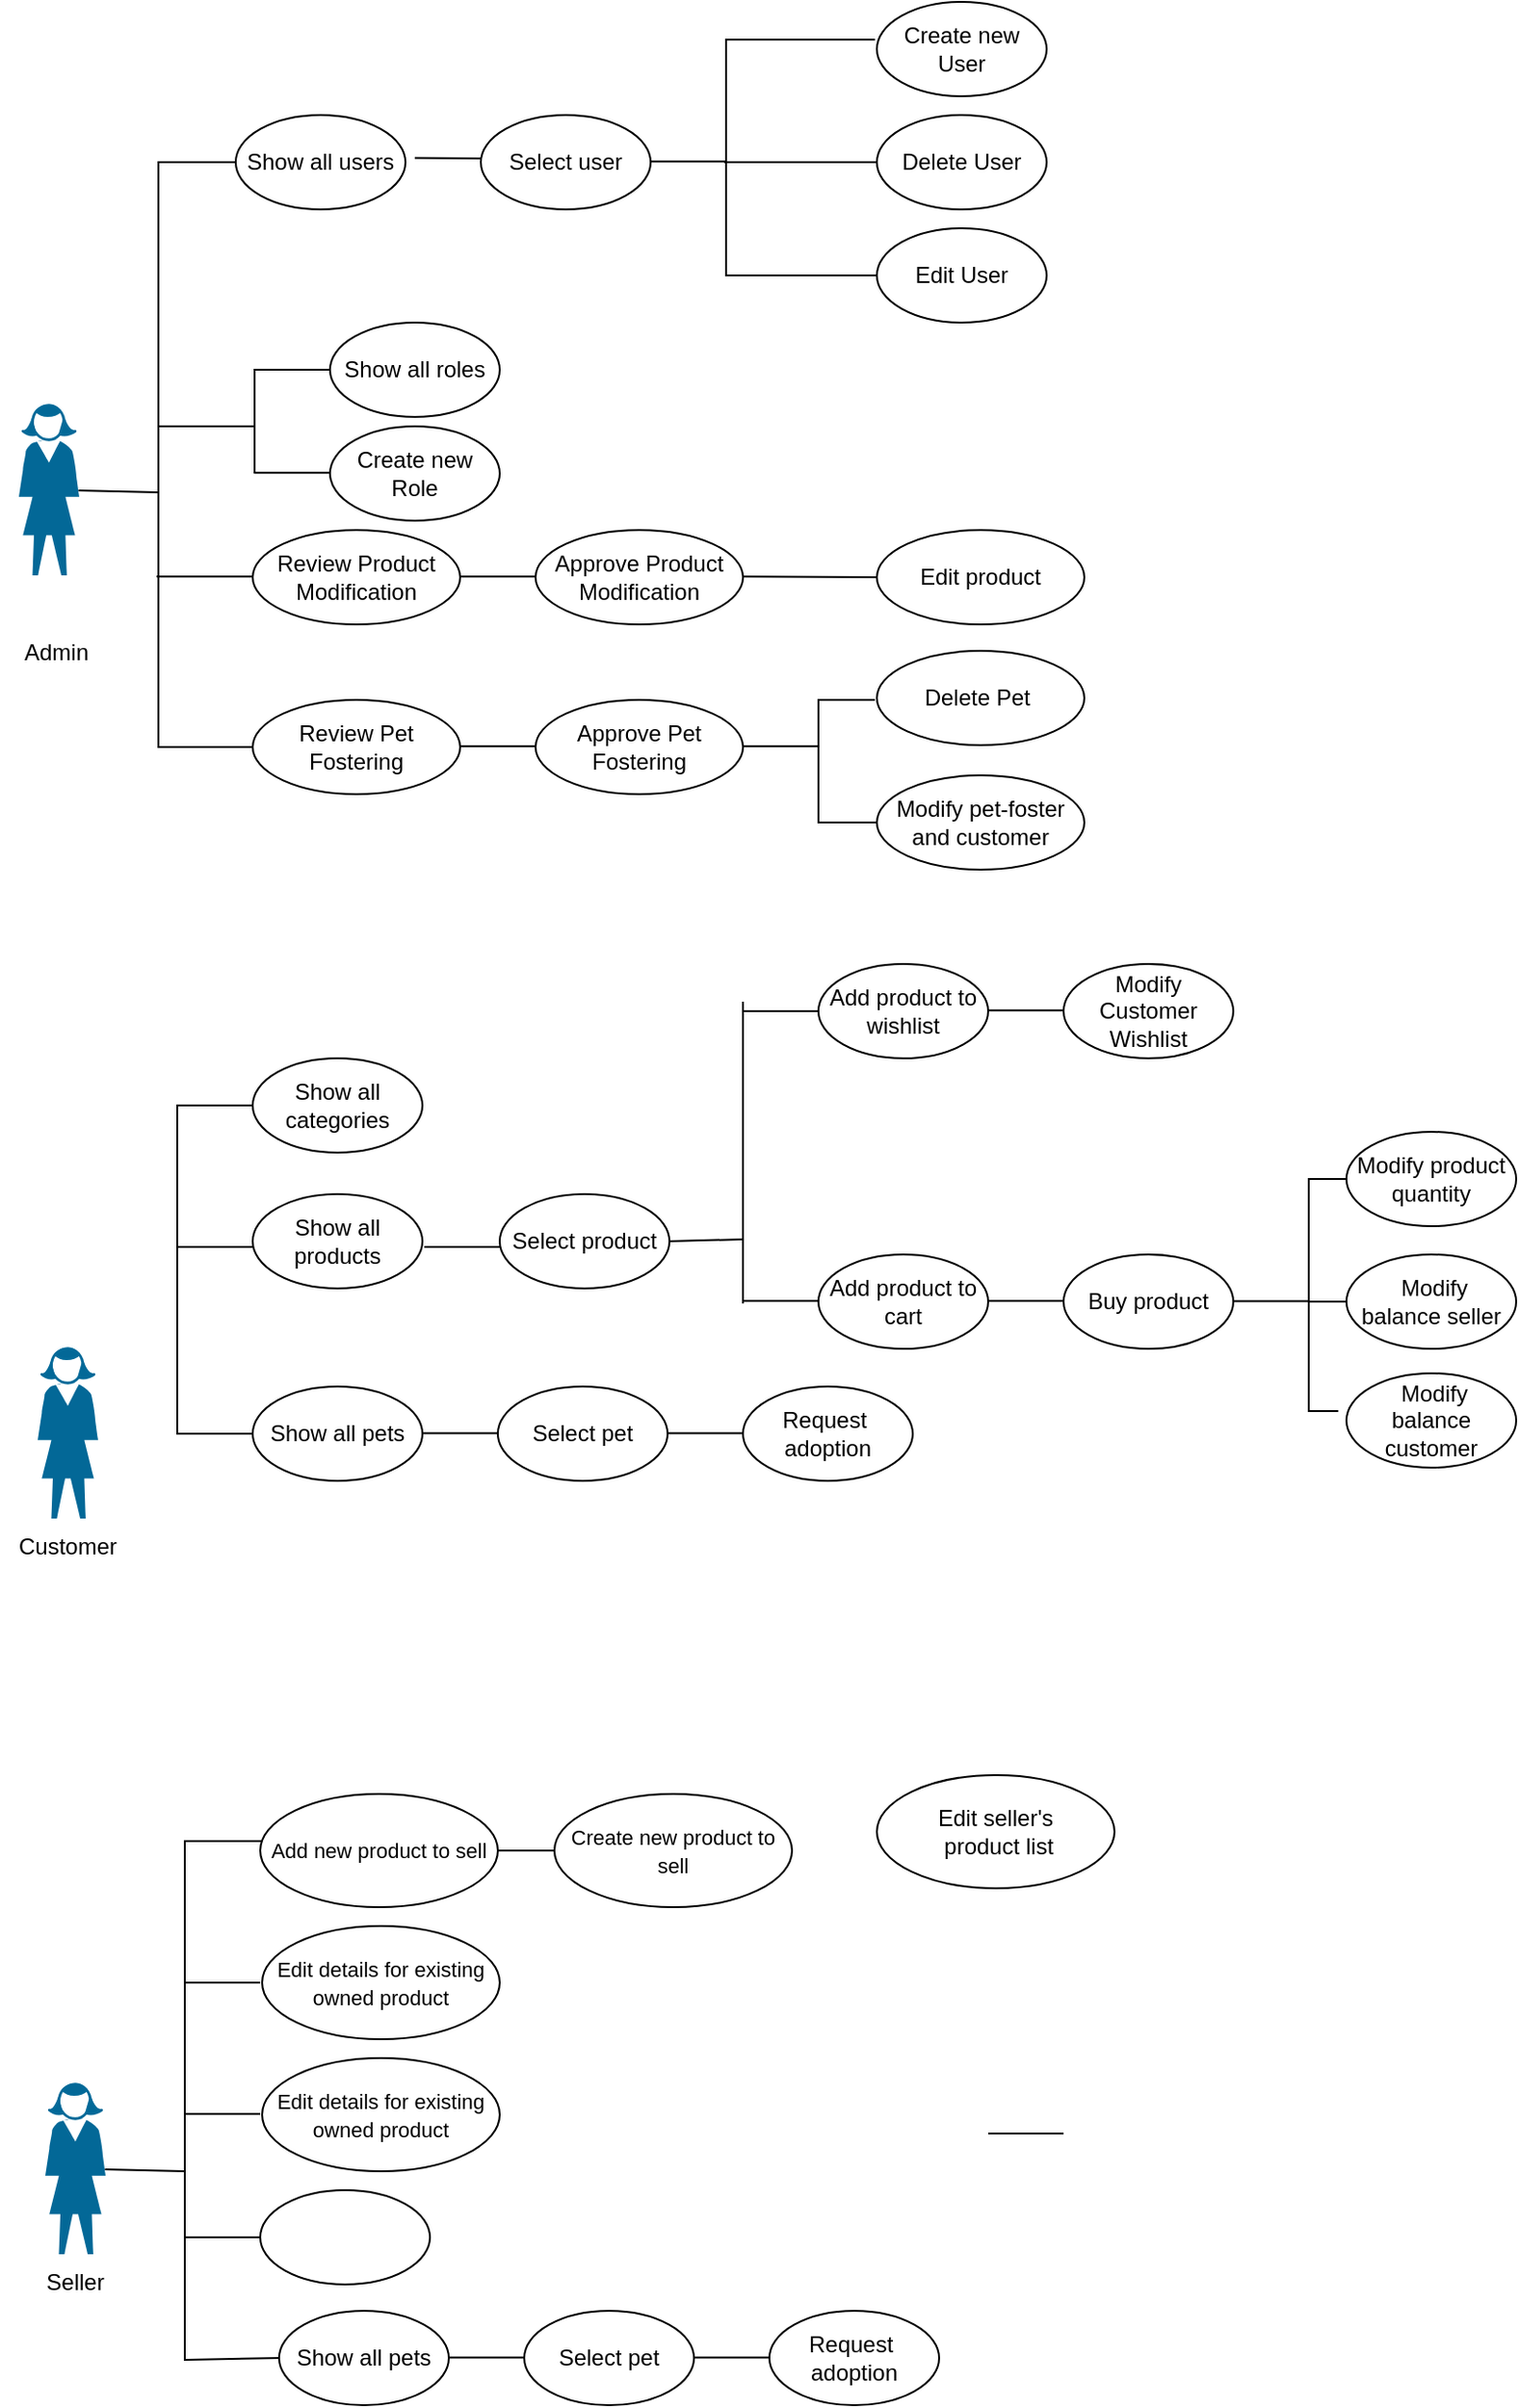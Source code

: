 <mxfile version="24.0.7" type="device">
  <diagram name="Page-1" id="ZxSLUyG-Lfv59k5_sUDl">
    <mxGraphModel dx="1970" dy="1345" grid="1" gridSize="10" guides="1" tooltips="1" connect="1" arrows="1" fold="1" page="1" pageScale="1" pageWidth="1700" pageHeight="1100" math="0" shadow="0">
      <root>
        <mxCell id="0" />
        <mxCell id="1" parent="0" />
        <mxCell id="6VGfn3pfcpzd_MSDmQnM-1" value="" style="shape=mxgraph.cisco.people.standing_woman;html=1;pointerEvents=1;dashed=0;fillColor=#036897;strokeColor=#ffffff;strokeWidth=2;verticalLabelPosition=bottom;verticalAlign=top;align=center;outlineConnect=0;" vertex="1" parent="1">
          <mxGeometry x="16" y="274" width="32" height="90" as="geometry" />
        </mxCell>
        <mxCell id="6VGfn3pfcpzd_MSDmQnM-2" value="Admin" style="text;html=1;align=center;verticalAlign=middle;whiteSpace=wrap;rounded=0;" vertex="1" parent="1">
          <mxGeometry x="6" y="390" width="60" height="30" as="geometry" />
        </mxCell>
        <mxCell id="6VGfn3pfcpzd_MSDmQnM-3" value="Create new User" style="ellipse;whiteSpace=wrap;html=1;" vertex="1" parent="1">
          <mxGeometry x="471" y="60" width="90" height="50" as="geometry" />
        </mxCell>
        <mxCell id="6VGfn3pfcpzd_MSDmQnM-4" value="Delete User" style="ellipse;whiteSpace=wrap;html=1;" vertex="1" parent="1">
          <mxGeometry x="471" y="120" width="90" height="50" as="geometry" />
        </mxCell>
        <mxCell id="6VGfn3pfcpzd_MSDmQnM-5" value="Edit User" style="ellipse;whiteSpace=wrap;html=1;" vertex="1" parent="1">
          <mxGeometry x="471" y="180" width="90" height="50" as="geometry" />
        </mxCell>
        <mxCell id="6VGfn3pfcpzd_MSDmQnM-6" value="Show all users" style="ellipse;whiteSpace=wrap;html=1;" vertex="1" parent="1">
          <mxGeometry x="131" y="120" width="90" height="50" as="geometry" />
        </mxCell>
        <mxCell id="6VGfn3pfcpzd_MSDmQnM-7" value="Select user" style="ellipse;whiteSpace=wrap;html=1;" vertex="1" parent="1">
          <mxGeometry x="261" y="120" width="90" height="50" as="geometry" />
        </mxCell>
        <mxCell id="6VGfn3pfcpzd_MSDmQnM-8" value="" style="endArrow=none;html=1;rounded=0;entryX=1.055;entryY=0.455;entryDx=0;entryDy=0;entryPerimeter=0;" edge="1" parent="1" target="6VGfn3pfcpzd_MSDmQnM-6">
          <mxGeometry width="50" height="50" relative="1" as="geometry">
            <mxPoint x="261" y="143" as="sourcePoint" />
            <mxPoint x="461" y="90" as="targetPoint" />
          </mxGeometry>
        </mxCell>
        <mxCell id="6VGfn3pfcpzd_MSDmQnM-9" value="" style="endArrow=none;html=1;rounded=0;exitX=1;exitY=0.5;exitDx=0;exitDy=0;" edge="1" parent="1">
          <mxGeometry width="50" height="50" relative="1" as="geometry">
            <mxPoint x="391" y="115" as="sourcePoint" />
            <mxPoint x="470" y="80" as="targetPoint" />
            <Array as="points">
              <mxPoint x="391" y="80" />
            </Array>
          </mxGeometry>
        </mxCell>
        <mxCell id="6VGfn3pfcpzd_MSDmQnM-10" value="" style="endArrow=none;html=1;rounded=0;exitX=1;exitY=0.5;exitDx=0;exitDy=0;entryX=0;entryY=0.5;entryDx=0;entryDy=0;" edge="1" parent="1" target="6VGfn3pfcpzd_MSDmQnM-5">
          <mxGeometry width="50" height="50" relative="1" as="geometry">
            <mxPoint x="391" y="115" as="sourcePoint" />
            <mxPoint x="501" y="120" as="targetPoint" />
            <Array as="points">
              <mxPoint x="391" y="205" />
            </Array>
          </mxGeometry>
        </mxCell>
        <mxCell id="6VGfn3pfcpzd_MSDmQnM-11" value="" style="endArrow=none;html=1;rounded=0;entryX=0;entryY=0.5;entryDx=0;entryDy=0;" edge="1" parent="1" target="6VGfn3pfcpzd_MSDmQnM-4">
          <mxGeometry width="50" height="50" relative="1" as="geometry">
            <mxPoint x="390" y="145" as="sourcePoint" />
            <mxPoint x="501" y="154.68" as="targetPoint" />
          </mxGeometry>
        </mxCell>
        <mxCell id="6VGfn3pfcpzd_MSDmQnM-12" value="" style="endArrow=none;html=1;rounded=0;entryX=0;entryY=0.5;entryDx=0;entryDy=0;exitX=0;exitY=0.5;exitDx=0;exitDy=0;" edge="1" parent="1" source="6VGfn3pfcpzd_MSDmQnM-19" target="6VGfn3pfcpzd_MSDmQnM-6">
          <mxGeometry width="50" height="50" relative="1" as="geometry">
            <mxPoint x="90" y="440" as="sourcePoint" />
            <mxPoint x="489" y="170" as="targetPoint" />
            <Array as="points">
              <mxPoint x="90" y="455" />
              <mxPoint x="90" y="145" />
            </Array>
          </mxGeometry>
        </mxCell>
        <mxCell id="6VGfn3pfcpzd_MSDmQnM-13" value="Create new Role" style="ellipse;whiteSpace=wrap;html=1;" vertex="1" parent="1">
          <mxGeometry x="181" y="285" width="90" height="50" as="geometry" />
        </mxCell>
        <mxCell id="6VGfn3pfcpzd_MSDmQnM-14" value="Show all roles" style="ellipse;whiteSpace=wrap;html=1;" vertex="1" parent="1">
          <mxGeometry x="181" y="230" width="90" height="50" as="geometry" />
        </mxCell>
        <mxCell id="6VGfn3pfcpzd_MSDmQnM-15" value="" style="endArrow=none;html=1;rounded=0;exitX=0;exitY=0.5;exitDx=0;exitDy=0;" edge="1" parent="1">
          <mxGeometry width="50" height="50" relative="1" as="geometry">
            <mxPoint x="391" y="144.62" as="sourcePoint" />
            <mxPoint x="351" y="144.62" as="targetPoint" />
          </mxGeometry>
        </mxCell>
        <mxCell id="6VGfn3pfcpzd_MSDmQnM-16" value="" style="endArrow=none;html=1;rounded=0;" edge="1" parent="1">
          <mxGeometry width="50" height="50" relative="1" as="geometry">
            <mxPoint x="181" y="309.62" as="sourcePoint" />
            <mxPoint x="141" y="309.62" as="targetPoint" />
          </mxGeometry>
        </mxCell>
        <mxCell id="6VGfn3pfcpzd_MSDmQnM-17" value="" style="endArrow=none;html=1;rounded=0;entryX=0;entryY=0.5;entryDx=0;entryDy=0;" edge="1" parent="1" target="6VGfn3pfcpzd_MSDmQnM-14">
          <mxGeometry width="50" height="50" relative="1" as="geometry">
            <mxPoint x="141" y="310" as="sourcePoint" />
            <mxPoint x="141" y="250" as="targetPoint" />
            <Array as="points">
              <mxPoint x="141" y="255" />
            </Array>
          </mxGeometry>
        </mxCell>
        <mxCell id="6VGfn3pfcpzd_MSDmQnM-18" value="" style="endArrow=none;html=1;rounded=0;" edge="1" parent="1">
          <mxGeometry width="50" height="50" relative="1" as="geometry">
            <mxPoint x="141" y="285" as="sourcePoint" />
            <mxPoint x="90" y="285" as="targetPoint" />
          </mxGeometry>
        </mxCell>
        <mxCell id="6VGfn3pfcpzd_MSDmQnM-19" value="Review Pet Fostering" style="ellipse;whiteSpace=wrap;html=1;" vertex="1" parent="1">
          <mxGeometry x="140" y="430" width="110" height="50" as="geometry" />
        </mxCell>
        <mxCell id="6VGfn3pfcpzd_MSDmQnM-20" value="Approve Pet Fostering" style="ellipse;whiteSpace=wrap;html=1;" vertex="1" parent="1">
          <mxGeometry x="290" y="430" width="110" height="50" as="geometry" />
        </mxCell>
        <mxCell id="6VGfn3pfcpzd_MSDmQnM-21" value="Delete Pet&amp;nbsp;" style="ellipse;whiteSpace=wrap;html=1;" vertex="1" parent="1">
          <mxGeometry x="471" y="404" width="110" height="50" as="geometry" />
        </mxCell>
        <mxCell id="6VGfn3pfcpzd_MSDmQnM-22" value="" style="endArrow=none;html=1;rounded=0;" edge="1" parent="1">
          <mxGeometry width="50" height="50" relative="1" as="geometry">
            <mxPoint x="290" y="454.62" as="sourcePoint" />
            <mxPoint x="250" y="454.62" as="targetPoint" />
          </mxGeometry>
        </mxCell>
        <mxCell id="6VGfn3pfcpzd_MSDmQnM-23" value="" style="endArrow=none;html=1;rounded=0;" edge="1" parent="1">
          <mxGeometry width="50" height="50" relative="1" as="geometry">
            <mxPoint x="440" y="454.62" as="sourcePoint" />
            <mxPoint x="400" y="454.62" as="targetPoint" />
          </mxGeometry>
        </mxCell>
        <mxCell id="6VGfn3pfcpzd_MSDmQnM-24" value="Modify pet-foster and customer" style="ellipse;whiteSpace=wrap;html=1;" vertex="1" parent="1">
          <mxGeometry x="471" y="470" width="110" height="50" as="geometry" />
        </mxCell>
        <mxCell id="6VGfn3pfcpzd_MSDmQnM-25" value="Review Product Modification" style="ellipse;whiteSpace=wrap;html=1;" vertex="1" parent="1">
          <mxGeometry x="140" y="340" width="110" height="50" as="geometry" />
        </mxCell>
        <mxCell id="6VGfn3pfcpzd_MSDmQnM-26" value="" style="endArrow=none;html=1;rounded=0;" edge="1" parent="1">
          <mxGeometry width="50" height="50" relative="1" as="geometry">
            <mxPoint x="140" y="364.62" as="sourcePoint" />
            <mxPoint x="89" y="364.62" as="targetPoint" />
          </mxGeometry>
        </mxCell>
        <mxCell id="6VGfn3pfcpzd_MSDmQnM-27" value="Approve Product Modification" style="ellipse;whiteSpace=wrap;html=1;" vertex="1" parent="1">
          <mxGeometry x="290" y="340" width="110" height="50" as="geometry" />
        </mxCell>
        <mxCell id="6VGfn3pfcpzd_MSDmQnM-28" value="Edit product" style="ellipse;whiteSpace=wrap;html=1;" vertex="1" parent="1">
          <mxGeometry x="471" y="340" width="110" height="50" as="geometry" />
        </mxCell>
        <mxCell id="6VGfn3pfcpzd_MSDmQnM-29" value="" style="endArrow=none;html=1;rounded=0;" edge="1" parent="1">
          <mxGeometry width="50" height="50" relative="1" as="geometry">
            <mxPoint x="290" y="364.62" as="sourcePoint" />
            <mxPoint x="250" y="364.62" as="targetPoint" />
          </mxGeometry>
        </mxCell>
        <mxCell id="6VGfn3pfcpzd_MSDmQnM-30" value="" style="endArrow=none;html=1;rounded=0;exitX=0;exitY=0.5;exitDx=0;exitDy=0;" edge="1" parent="1" source="6VGfn3pfcpzd_MSDmQnM-28">
          <mxGeometry width="50" height="50" relative="1" as="geometry">
            <mxPoint x="440" y="364.62" as="sourcePoint" />
            <mxPoint x="400" y="364.62" as="targetPoint" />
          </mxGeometry>
        </mxCell>
        <mxCell id="6VGfn3pfcpzd_MSDmQnM-31" value="" style="endArrow=none;html=1;rounded=0;exitX=0;exitY=0.5;exitDx=0;exitDy=0;" edge="1" parent="1" source="6VGfn3pfcpzd_MSDmQnM-24">
          <mxGeometry width="50" height="50" relative="1" as="geometry">
            <mxPoint x="480" y="495" as="sourcePoint" />
            <mxPoint x="470" y="430" as="targetPoint" />
            <Array as="points">
              <mxPoint x="440" y="495" />
              <mxPoint x="440" y="430" />
            </Array>
          </mxGeometry>
        </mxCell>
        <mxCell id="6VGfn3pfcpzd_MSDmQnM-32" value="" style="endArrow=none;html=1;rounded=0;exitX=0.99;exitY=0.5;exitDx=0;exitDy=0;exitPerimeter=0;" edge="1" parent="1" source="6VGfn3pfcpzd_MSDmQnM-1">
          <mxGeometry width="50" height="50" relative="1" as="geometry">
            <mxPoint x="240" y="340" as="sourcePoint" />
            <mxPoint x="90" y="320" as="targetPoint" />
          </mxGeometry>
        </mxCell>
        <mxCell id="6VGfn3pfcpzd_MSDmQnM-33" value="" style="shape=mxgraph.cisco.people.standing_woman;html=1;pointerEvents=1;dashed=0;fillColor=#036897;strokeColor=#ffffff;strokeWidth=2;verticalLabelPosition=bottom;verticalAlign=top;align=center;outlineConnect=0;" vertex="1" parent="1">
          <mxGeometry x="26" y="774" width="32" height="90" as="geometry" />
        </mxCell>
        <mxCell id="6VGfn3pfcpzd_MSDmQnM-34" value="Customer" style="text;html=1;align=center;verticalAlign=middle;whiteSpace=wrap;rounded=0;" vertex="1" parent="1">
          <mxGeometry x="12" y="864" width="60" height="30" as="geometry" />
        </mxCell>
        <mxCell id="6VGfn3pfcpzd_MSDmQnM-35" value="" style="endArrow=none;html=1;rounded=0;entryX=0;entryY=0.5;entryDx=0;entryDy=0;exitX=0;exitY=0.5;exitDx=0;exitDy=0;" edge="1" parent="1" source="6VGfn3pfcpzd_MSDmQnM-39">
          <mxGeometry width="50" height="50" relative="1" as="geometry">
            <mxPoint x="150.0" y="955" as="sourcePoint" />
            <mxPoint x="141" y="645" as="targetPoint" />
            <Array as="points">
              <mxPoint x="100" y="819" />
              <mxPoint x="100" y="645" />
            </Array>
          </mxGeometry>
        </mxCell>
        <mxCell id="6VGfn3pfcpzd_MSDmQnM-36" value="Add product to wishlist" style="ellipse;whiteSpace=wrap;html=1;" vertex="1" parent="1">
          <mxGeometry x="440" y="570" width="90" height="50" as="geometry" />
        </mxCell>
        <mxCell id="6VGfn3pfcpzd_MSDmQnM-37" value="Add product to cart" style="ellipse;whiteSpace=wrap;html=1;" vertex="1" parent="1">
          <mxGeometry x="440" y="724" width="90" height="50" as="geometry" />
        </mxCell>
        <mxCell id="6VGfn3pfcpzd_MSDmQnM-38" value="Show all categories" style="ellipse;whiteSpace=wrap;html=1;" vertex="1" parent="1">
          <mxGeometry x="140" y="620" width="90" height="50" as="geometry" />
        </mxCell>
        <mxCell id="6VGfn3pfcpzd_MSDmQnM-39" value="Show all pets" style="ellipse;whiteSpace=wrap;html=1;" vertex="1" parent="1">
          <mxGeometry x="140" y="794" width="90" height="50" as="geometry" />
        </mxCell>
        <mxCell id="6VGfn3pfcpzd_MSDmQnM-40" value="Show all products" style="ellipse;whiteSpace=wrap;html=1;" vertex="1" parent="1">
          <mxGeometry x="140" y="692" width="90" height="50" as="geometry" />
        </mxCell>
        <mxCell id="6VGfn3pfcpzd_MSDmQnM-41" value="Modify Customer Wishlist" style="ellipse;whiteSpace=wrap;html=1;" vertex="1" parent="1">
          <mxGeometry x="570" y="570" width="90" height="50" as="geometry" />
        </mxCell>
        <mxCell id="6VGfn3pfcpzd_MSDmQnM-42" value="Select pet" style="ellipse;whiteSpace=wrap;html=1;" vertex="1" parent="1">
          <mxGeometry x="270" y="794" width="90" height="50" as="geometry" />
        </mxCell>
        <mxCell id="6VGfn3pfcpzd_MSDmQnM-43" value="Request&amp;nbsp; adoption" style="ellipse;whiteSpace=wrap;html=1;" vertex="1" parent="1">
          <mxGeometry x="400" y="794" width="90" height="50" as="geometry" />
        </mxCell>
        <mxCell id="6VGfn3pfcpzd_MSDmQnM-44" value="" style="endArrow=none;html=1;rounded=0;entryX=0;entryY=0.5;entryDx=0;entryDy=0;" edge="1" parent="1">
          <mxGeometry width="50" height="50" relative="1" as="geometry">
            <mxPoint x="530" y="594.58" as="sourcePoint" />
            <mxPoint x="570" y="594.58" as="targetPoint" />
          </mxGeometry>
        </mxCell>
        <mxCell id="6VGfn3pfcpzd_MSDmQnM-45" value="" style="endArrow=none;html=1;rounded=0;entryX=0;entryY=0.5;entryDx=0;entryDy=0;" edge="1" parent="1">
          <mxGeometry width="50" height="50" relative="1" as="geometry">
            <mxPoint x="100" y="720" as="sourcePoint" />
            <mxPoint x="140" y="720" as="targetPoint" />
          </mxGeometry>
        </mxCell>
        <mxCell id="6VGfn3pfcpzd_MSDmQnM-46" value="" style="endArrow=none;html=1;rounded=0;entryX=0;entryY=0.5;entryDx=0;entryDy=0;" edge="1" parent="1">
          <mxGeometry width="50" height="50" relative="1" as="geometry">
            <mxPoint x="230" y="818.76" as="sourcePoint" />
            <mxPoint x="270" y="818.76" as="targetPoint" />
          </mxGeometry>
        </mxCell>
        <mxCell id="6VGfn3pfcpzd_MSDmQnM-47" value="" style="endArrow=none;html=1;rounded=0;entryX=0;entryY=0.5;entryDx=0;entryDy=0;" edge="1" parent="1">
          <mxGeometry width="50" height="50" relative="1" as="geometry">
            <mxPoint x="360" y="818.76" as="sourcePoint" />
            <mxPoint x="400" y="818.76" as="targetPoint" />
          </mxGeometry>
        </mxCell>
        <mxCell id="6VGfn3pfcpzd_MSDmQnM-48" value="" style="shape=mxgraph.cisco.people.standing_woman;html=1;pointerEvents=1;dashed=0;fillColor=#036897;strokeColor=#ffffff;strokeWidth=2;verticalLabelPosition=bottom;verticalAlign=top;align=center;outlineConnect=0;" vertex="1" parent="1">
          <mxGeometry x="30" y="1164" width="32" height="90" as="geometry" />
        </mxCell>
        <mxCell id="6VGfn3pfcpzd_MSDmQnM-49" value="Seller" style="text;html=1;align=center;verticalAlign=middle;whiteSpace=wrap;rounded=0;" vertex="1" parent="1">
          <mxGeometry x="16" y="1254" width="60" height="30" as="geometry" />
        </mxCell>
        <mxCell id="6VGfn3pfcpzd_MSDmQnM-50" value="" style="endArrow=none;html=1;rounded=0;entryX=0;entryY=0.5;entryDx=0;entryDy=0;exitX=0;exitY=0.5;exitDx=0;exitDy=0;" edge="1" parent="1" source="6VGfn3pfcpzd_MSDmQnM-54">
          <mxGeometry width="50" height="50" relative="1" as="geometry">
            <mxPoint x="154.0" y="1345" as="sourcePoint" />
            <mxPoint x="145" y="1035" as="targetPoint" />
            <Array as="points">
              <mxPoint x="104" y="1310" />
              <mxPoint x="104" y="1035" />
            </Array>
          </mxGeometry>
        </mxCell>
        <mxCell id="6VGfn3pfcpzd_MSDmQnM-51" value="" style="endArrow=none;html=1;rounded=0;exitX=0.99;exitY=0.5;exitDx=0;exitDy=0;exitPerimeter=0;" edge="1" parent="1" source="6VGfn3pfcpzd_MSDmQnM-48">
          <mxGeometry width="50" height="50" relative="1" as="geometry">
            <mxPoint x="254" y="1230" as="sourcePoint" />
            <mxPoint x="104" y="1210" as="targetPoint" />
          </mxGeometry>
        </mxCell>
        <mxCell id="6VGfn3pfcpzd_MSDmQnM-52" value="" style="ellipse;whiteSpace=wrap;html=1;" vertex="1" parent="1">
          <mxGeometry x="144" y="1220" width="90" height="50" as="geometry" />
        </mxCell>
        <mxCell id="6VGfn3pfcpzd_MSDmQnM-53" value="&lt;span style=&quot;font-size: 11px;&quot;&gt;Add new product to sell&lt;/span&gt;" style="ellipse;whiteSpace=wrap;html=1;" vertex="1" parent="1">
          <mxGeometry x="144" y="1010" width="126" height="60" as="geometry" />
        </mxCell>
        <mxCell id="6VGfn3pfcpzd_MSDmQnM-54" value="Show all pets" style="ellipse;whiteSpace=wrap;html=1;" vertex="1" parent="1">
          <mxGeometry x="154" y="1284" width="90" height="50" as="geometry" />
        </mxCell>
        <mxCell id="6VGfn3pfcpzd_MSDmQnM-55" value="Select pet" style="ellipse;whiteSpace=wrap;html=1;" vertex="1" parent="1">
          <mxGeometry x="284" y="1284" width="90" height="50" as="geometry" />
        </mxCell>
        <mxCell id="6VGfn3pfcpzd_MSDmQnM-56" value="Request&amp;nbsp; adoption" style="ellipse;whiteSpace=wrap;html=1;" vertex="1" parent="1">
          <mxGeometry x="414" y="1284" width="90" height="50" as="geometry" />
        </mxCell>
        <mxCell id="6VGfn3pfcpzd_MSDmQnM-57" value="" style="endArrow=none;html=1;rounded=0;entryX=0;entryY=0.5;entryDx=0;entryDy=0;" edge="1" parent="1" target="6VGfn3pfcpzd_MSDmQnM-52">
          <mxGeometry width="50" height="50" relative="1" as="geometry">
            <mxPoint x="104" y="1245" as="sourcePoint" />
            <mxPoint x="574" y="1160" as="targetPoint" />
          </mxGeometry>
        </mxCell>
        <mxCell id="6VGfn3pfcpzd_MSDmQnM-58" value="" style="endArrow=none;html=1;rounded=0;entryX=0;entryY=0.5;entryDx=0;entryDy=0;" edge="1" parent="1">
          <mxGeometry width="50" height="50" relative="1" as="geometry">
            <mxPoint x="104" y="1179.58" as="sourcePoint" />
            <mxPoint x="144" y="1179.58" as="targetPoint" />
          </mxGeometry>
        </mxCell>
        <mxCell id="6VGfn3pfcpzd_MSDmQnM-59" value="" style="endArrow=none;html=1;rounded=0;entryX=0;entryY=0.5;entryDx=0;entryDy=0;" edge="1" parent="1">
          <mxGeometry width="50" height="50" relative="1" as="geometry">
            <mxPoint x="530" y="1190" as="sourcePoint" />
            <mxPoint x="570" y="1190" as="targetPoint" />
          </mxGeometry>
        </mxCell>
        <mxCell id="6VGfn3pfcpzd_MSDmQnM-60" value="" style="endArrow=none;html=1;rounded=0;entryX=0;entryY=0.5;entryDx=0;entryDy=0;" edge="1" parent="1">
          <mxGeometry width="50" height="50" relative="1" as="geometry">
            <mxPoint x="104" y="1110" as="sourcePoint" />
            <mxPoint x="144" y="1110" as="targetPoint" />
          </mxGeometry>
        </mxCell>
        <mxCell id="6VGfn3pfcpzd_MSDmQnM-61" value="" style="endArrow=none;html=1;rounded=0;entryX=0;entryY=0.5;entryDx=0;entryDy=0;" edge="1" parent="1">
          <mxGeometry width="50" height="50" relative="1" as="geometry">
            <mxPoint x="244" y="1308.76" as="sourcePoint" />
            <mxPoint x="284" y="1308.76" as="targetPoint" />
          </mxGeometry>
        </mxCell>
        <mxCell id="6VGfn3pfcpzd_MSDmQnM-62" value="" style="endArrow=none;html=1;rounded=0;entryX=0;entryY=0.5;entryDx=0;entryDy=0;" edge="1" parent="1">
          <mxGeometry width="50" height="50" relative="1" as="geometry">
            <mxPoint x="374" y="1308.76" as="sourcePoint" />
            <mxPoint x="414" y="1308.76" as="targetPoint" />
          </mxGeometry>
        </mxCell>
        <mxCell id="6VGfn3pfcpzd_MSDmQnM-63" value="Select product" style="ellipse;whiteSpace=wrap;html=1;" vertex="1" parent="1">
          <mxGeometry x="271" y="692" width="90" height="50" as="geometry" />
        </mxCell>
        <mxCell id="6VGfn3pfcpzd_MSDmQnM-64" value="" style="endArrow=none;html=1;rounded=0;entryX=0;entryY=0.5;entryDx=0;entryDy=0;" edge="1" parent="1">
          <mxGeometry width="50" height="50" relative="1" as="geometry">
            <mxPoint x="231" y="720" as="sourcePoint" />
            <mxPoint x="271" y="720" as="targetPoint" />
          </mxGeometry>
        </mxCell>
        <mxCell id="6VGfn3pfcpzd_MSDmQnM-65" value="" style="endArrow=none;html=1;rounded=0;entryX=0;entryY=0.5;entryDx=0;entryDy=0;" edge="1" parent="1">
          <mxGeometry width="50" height="50" relative="1" as="geometry">
            <mxPoint x="400" y="748.64" as="sourcePoint" />
            <mxPoint x="440" y="748.64" as="targetPoint" />
          </mxGeometry>
        </mxCell>
        <mxCell id="6VGfn3pfcpzd_MSDmQnM-66" value="" style="endArrow=none;html=1;rounded=0;" edge="1" parent="1">
          <mxGeometry width="50" height="50" relative="1" as="geometry">
            <mxPoint x="400" y="590" as="sourcePoint" />
            <mxPoint x="400" y="750" as="targetPoint" />
          </mxGeometry>
        </mxCell>
        <mxCell id="6VGfn3pfcpzd_MSDmQnM-67" value="" style="endArrow=none;html=1;rounded=0;exitX=1;exitY=0.5;exitDx=0;exitDy=0;" edge="1" parent="1" source="6VGfn3pfcpzd_MSDmQnM-63">
          <mxGeometry width="50" height="50" relative="1" as="geometry">
            <mxPoint x="311" y="693" as="sourcePoint" />
            <mxPoint x="400" y="716" as="targetPoint" />
          </mxGeometry>
        </mxCell>
        <mxCell id="6VGfn3pfcpzd_MSDmQnM-68" value="Buy product" style="ellipse;whiteSpace=wrap;html=1;" vertex="1" parent="1">
          <mxGeometry x="570" y="724" width="90" height="50" as="geometry" />
        </mxCell>
        <mxCell id="6VGfn3pfcpzd_MSDmQnM-69" value="Modify product quantity" style="ellipse;whiteSpace=wrap;html=1;" vertex="1" parent="1">
          <mxGeometry x="720" y="659" width="90" height="50" as="geometry" />
        </mxCell>
        <mxCell id="6VGfn3pfcpzd_MSDmQnM-70" value="" style="endArrow=none;html=1;rounded=0;entryX=0;entryY=0.5;entryDx=0;entryDy=0;" edge="1" parent="1">
          <mxGeometry width="50" height="50" relative="1" as="geometry">
            <mxPoint x="530" y="748.58" as="sourcePoint" />
            <mxPoint x="570" y="748.58" as="targetPoint" />
          </mxGeometry>
        </mxCell>
        <mxCell id="6VGfn3pfcpzd_MSDmQnM-71" value="" style="endArrow=none;html=1;rounded=0;entryX=0;entryY=0.5;entryDx=0;entryDy=0;" edge="1" parent="1">
          <mxGeometry width="50" height="50" relative="1" as="geometry">
            <mxPoint x="660" y="748.8" as="sourcePoint" />
            <mxPoint x="700" y="748.8" as="targetPoint" />
          </mxGeometry>
        </mxCell>
        <mxCell id="6VGfn3pfcpzd_MSDmQnM-72" value="&lt;font style=&quot;font-size: 11px;&quot;&gt;Edit details for existing owned product&lt;/font&gt;" style="ellipse;whiteSpace=wrap;html=1;" vertex="1" parent="1">
          <mxGeometry x="145" y="1080" width="126" height="60" as="geometry" />
        </mxCell>
        <mxCell id="6VGfn3pfcpzd_MSDmQnM-73" value="Edit seller&#39;s&lt;div&gt;&amp;nbsp;product list&lt;/div&gt;" style="ellipse;whiteSpace=wrap;html=1;" vertex="1" parent="1">
          <mxGeometry x="471" y="1000" width="126" height="60" as="geometry" />
        </mxCell>
        <mxCell id="6VGfn3pfcpzd_MSDmQnM-74" value="" style="endArrow=none;html=1;rounded=0;entryX=0;entryY=0.5;entryDx=0;entryDy=0;" edge="1" parent="1">
          <mxGeometry width="50" height="50" relative="1" as="geometry">
            <mxPoint x="270" y="1040" as="sourcePoint" />
            <mxPoint x="310" y="1040" as="targetPoint" />
          </mxGeometry>
        </mxCell>
        <mxCell id="6VGfn3pfcpzd_MSDmQnM-75" value="&amp;nbsp; Modify&amp;nbsp; balance seller" style="ellipse;whiteSpace=wrap;html=1;" vertex="1" parent="1">
          <mxGeometry x="720" y="724" width="90" height="50" as="geometry" />
        </mxCell>
        <mxCell id="6VGfn3pfcpzd_MSDmQnM-76" value="&amp;nbsp; Modify&amp;nbsp; balance customer" style="ellipse;whiteSpace=wrap;html=1;" vertex="1" parent="1">
          <mxGeometry x="720" y="787" width="90" height="50" as="geometry" />
        </mxCell>
        <mxCell id="6VGfn3pfcpzd_MSDmQnM-77" value="" style="endArrow=none;html=1;rounded=0;entryX=0;entryY=0.5;entryDx=0;entryDy=0;" edge="1" parent="1" target="6VGfn3pfcpzd_MSDmQnM-69">
          <mxGeometry width="50" height="50" relative="1" as="geometry">
            <mxPoint x="700" y="750" as="sourcePoint" />
            <mxPoint x="550" y="720" as="targetPoint" />
            <Array as="points">
              <mxPoint x="700" y="684" />
            </Array>
          </mxGeometry>
        </mxCell>
        <mxCell id="6VGfn3pfcpzd_MSDmQnM-78" value="" style="endArrow=none;html=1;rounded=0;entryX=-0.048;entryY=0.4;entryDx=0;entryDy=0;entryPerimeter=0;" edge="1" parent="1" target="6VGfn3pfcpzd_MSDmQnM-76">
          <mxGeometry width="50" height="50" relative="1" as="geometry">
            <mxPoint x="700" y="750" as="sourcePoint" />
            <mxPoint x="550" y="720" as="targetPoint" />
            <Array as="points">
              <mxPoint x="700" y="807" />
            </Array>
          </mxGeometry>
        </mxCell>
        <mxCell id="6VGfn3pfcpzd_MSDmQnM-79" value="" style="endArrow=none;html=1;rounded=0;entryX=0;entryY=0.5;entryDx=0;entryDy=0;" edge="1" parent="1">
          <mxGeometry width="50" height="50" relative="1" as="geometry">
            <mxPoint x="700" y="749" as="sourcePoint" />
            <mxPoint x="720" y="749" as="targetPoint" />
          </mxGeometry>
        </mxCell>
        <mxCell id="6VGfn3pfcpzd_MSDmQnM-80" value="" style="endArrow=none;html=1;rounded=0;entryX=0;entryY=0.5;entryDx=0;entryDy=0;" edge="1" parent="1">
          <mxGeometry width="50" height="50" relative="1" as="geometry">
            <mxPoint x="400" y="594.95" as="sourcePoint" />
            <mxPoint x="440" y="594.95" as="targetPoint" />
          </mxGeometry>
        </mxCell>
        <mxCell id="6VGfn3pfcpzd_MSDmQnM-81" value="&lt;font style=&quot;font-size: 11px;&quot;&gt;Edit details for existing owned product&lt;/font&gt;" style="ellipse;whiteSpace=wrap;html=1;" vertex="1" parent="1">
          <mxGeometry x="145" y="1150" width="126" height="60" as="geometry" />
        </mxCell>
        <mxCell id="6VGfn3pfcpzd_MSDmQnM-82" value="&lt;font style=&quot;font-size: 11px;&quot;&gt;Create new product to sell&lt;/font&gt;" style="ellipse;whiteSpace=wrap;html=1;" vertex="1" parent="1">
          <mxGeometry x="300" y="1010" width="126" height="60" as="geometry" />
        </mxCell>
      </root>
    </mxGraphModel>
  </diagram>
</mxfile>
